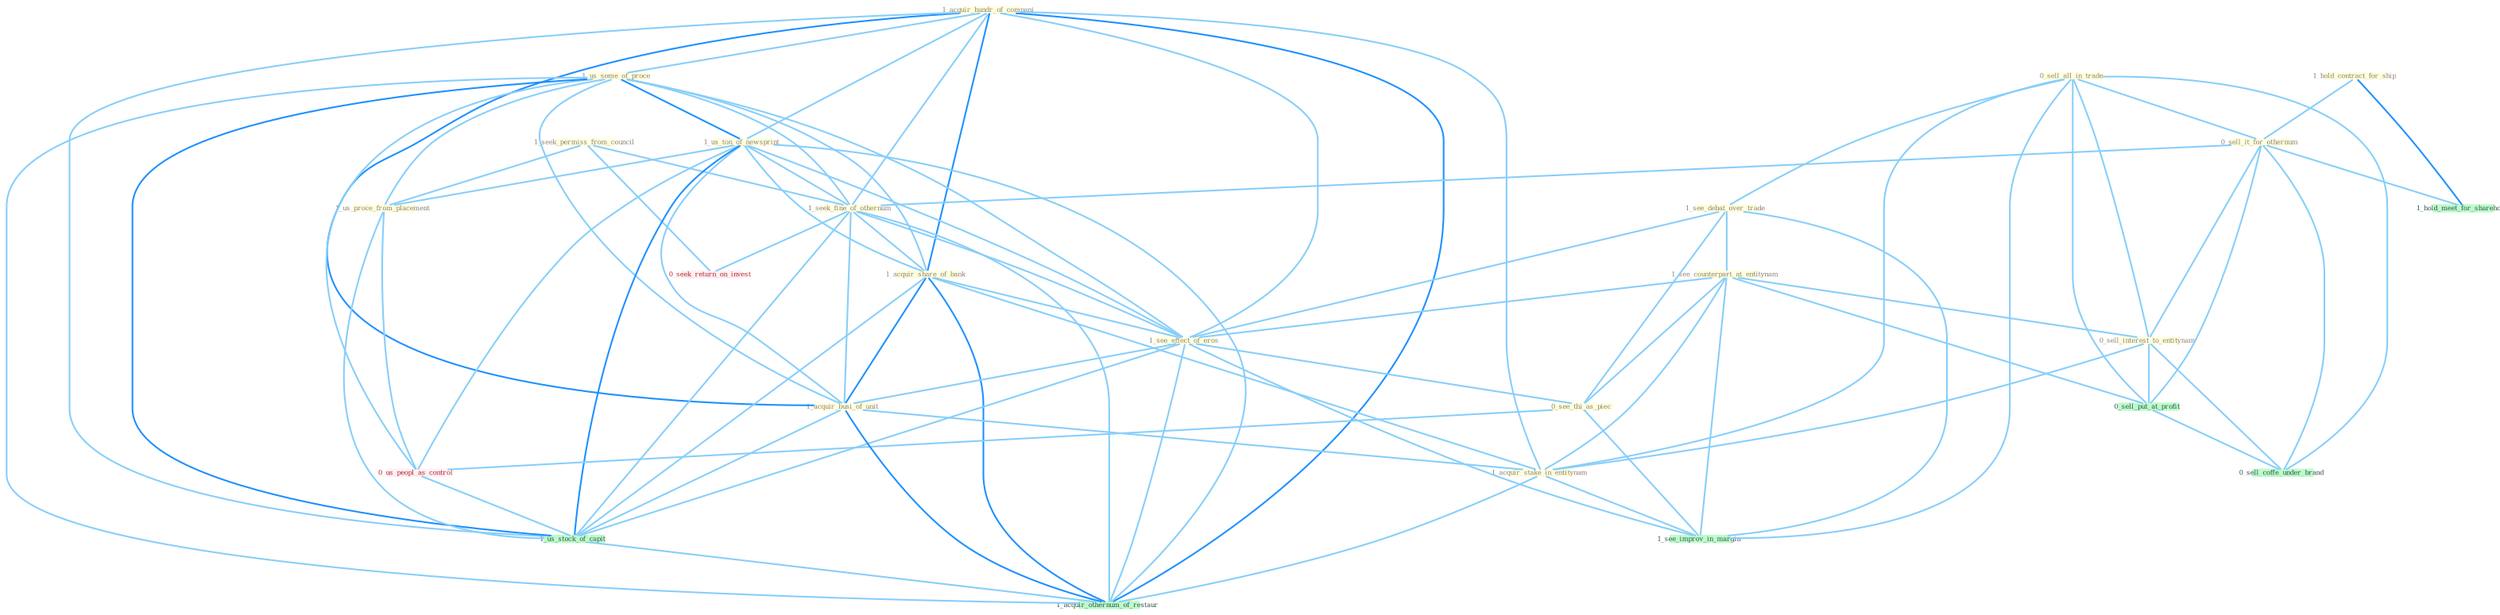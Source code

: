 Graph G{ 
    node
    [shape=polygon,style=filled,width=.5,height=.06,color="#BDFCC9",fixedsize=true,fontsize=4,
    fontcolor="#2f4f4f"];
    {node
    [color="#ffffe0", fontcolor="#8b7d6b"] "1_acquir_hundr_of_compani " "0_sell_all_in_trade " "1_see_debat_over_trade " "1_see_counterpart_at_entitynam " "1_seek_permiss_from_council " "1_hold_contract_for_ship " "1_us_some_of_proce " "0_sell_it_for_othernum " "1_us_ton_of_newsprint " "1_seek_fine_of_othernum " "1_acquir_share_of_bank " "1_see_effect_of_eros " "0_sell_interest_to_entitynam " "0_see_thi_as_piec " "1_acquir_busi_of_unit " "1_acquir_stake_in_entitynam " "1_us_proce_from_placement "}
{node [color="#fff0f5", fontcolor="#b22222"] "0_us_peopl_as_control " "0_seek_return_on_invest "}
edge [color="#B0E2FF"];

	"1_acquir_hundr_of_compani " -- "1_us_some_of_proce " [w="1", color="#87cefa" ];
	"1_acquir_hundr_of_compani " -- "1_us_ton_of_newsprint " [w="1", color="#87cefa" ];
	"1_acquir_hundr_of_compani " -- "1_seek_fine_of_othernum " [w="1", color="#87cefa" ];
	"1_acquir_hundr_of_compani " -- "1_acquir_share_of_bank " [w="2", color="#1e90ff" , len=0.8];
	"1_acquir_hundr_of_compani " -- "1_see_effect_of_eros " [w="1", color="#87cefa" ];
	"1_acquir_hundr_of_compani " -- "1_acquir_busi_of_unit " [w="2", color="#1e90ff" , len=0.8];
	"1_acquir_hundr_of_compani " -- "1_acquir_stake_in_entitynam " [w="1", color="#87cefa" ];
	"1_acquir_hundr_of_compani " -- "1_us_stock_of_capit " [w="1", color="#87cefa" ];
	"1_acquir_hundr_of_compani " -- "1_acquir_othernum_of_restaur " [w="2", color="#1e90ff" , len=0.8];
	"0_sell_all_in_trade " -- "1_see_debat_over_trade " [w="1", color="#87cefa" ];
	"0_sell_all_in_trade " -- "0_sell_it_for_othernum " [w="1", color="#87cefa" ];
	"0_sell_all_in_trade " -- "0_sell_interest_to_entitynam " [w="1", color="#87cefa" ];
	"0_sell_all_in_trade " -- "1_acquir_stake_in_entitynam " [w="1", color="#87cefa" ];
	"0_sell_all_in_trade " -- "0_sell_put_at_profit " [w="1", color="#87cefa" ];
	"0_sell_all_in_trade " -- "1_see_improv_in_margin " [w="1", color="#87cefa" ];
	"0_sell_all_in_trade " -- "0_sell_coffe_under_brand " [w="1", color="#87cefa" ];
	"1_see_debat_over_trade " -- "1_see_counterpart_at_entitynam " [w="1", color="#87cefa" ];
	"1_see_debat_over_trade " -- "1_see_effect_of_eros " [w="1", color="#87cefa" ];
	"1_see_debat_over_trade " -- "0_see_thi_as_piec " [w="1", color="#87cefa" ];
	"1_see_debat_over_trade " -- "1_see_improv_in_margin " [w="1", color="#87cefa" ];
	"1_see_counterpart_at_entitynam " -- "1_see_effect_of_eros " [w="1", color="#87cefa" ];
	"1_see_counterpart_at_entitynam " -- "0_sell_interest_to_entitynam " [w="1", color="#87cefa" ];
	"1_see_counterpart_at_entitynam " -- "0_see_thi_as_piec " [w="1", color="#87cefa" ];
	"1_see_counterpart_at_entitynam " -- "1_acquir_stake_in_entitynam " [w="1", color="#87cefa" ];
	"1_see_counterpart_at_entitynam " -- "0_sell_put_at_profit " [w="1", color="#87cefa" ];
	"1_see_counterpart_at_entitynam " -- "1_see_improv_in_margin " [w="1", color="#87cefa" ];
	"1_seek_permiss_from_council " -- "1_seek_fine_of_othernum " [w="1", color="#87cefa" ];
	"1_seek_permiss_from_council " -- "1_us_proce_from_placement " [w="1", color="#87cefa" ];
	"1_seek_permiss_from_council " -- "0_seek_return_on_invest " [w="1", color="#87cefa" ];
	"1_hold_contract_for_ship " -- "0_sell_it_for_othernum " [w="1", color="#87cefa" ];
	"1_hold_contract_for_ship " -- "1_hold_meet_for_sharehold " [w="2", color="#1e90ff" , len=0.8];
	"1_us_some_of_proce " -- "1_us_ton_of_newsprint " [w="2", color="#1e90ff" , len=0.8];
	"1_us_some_of_proce " -- "1_seek_fine_of_othernum " [w="1", color="#87cefa" ];
	"1_us_some_of_proce " -- "1_acquir_share_of_bank " [w="1", color="#87cefa" ];
	"1_us_some_of_proce " -- "1_see_effect_of_eros " [w="1", color="#87cefa" ];
	"1_us_some_of_proce " -- "1_acquir_busi_of_unit " [w="1", color="#87cefa" ];
	"1_us_some_of_proce " -- "1_us_proce_from_placement " [w="1", color="#87cefa" ];
	"1_us_some_of_proce " -- "0_us_peopl_as_control " [w="1", color="#87cefa" ];
	"1_us_some_of_proce " -- "1_us_stock_of_capit " [w="2", color="#1e90ff" , len=0.8];
	"1_us_some_of_proce " -- "1_acquir_othernum_of_restaur " [w="1", color="#87cefa" ];
	"0_sell_it_for_othernum " -- "1_seek_fine_of_othernum " [w="1", color="#87cefa" ];
	"0_sell_it_for_othernum " -- "0_sell_interest_to_entitynam " [w="1", color="#87cefa" ];
	"0_sell_it_for_othernum " -- "0_sell_put_at_profit " [w="1", color="#87cefa" ];
	"0_sell_it_for_othernum " -- "0_sell_coffe_under_brand " [w="1", color="#87cefa" ];
	"0_sell_it_for_othernum " -- "1_hold_meet_for_sharehold " [w="1", color="#87cefa" ];
	"1_us_ton_of_newsprint " -- "1_seek_fine_of_othernum " [w="1", color="#87cefa" ];
	"1_us_ton_of_newsprint " -- "1_acquir_share_of_bank " [w="1", color="#87cefa" ];
	"1_us_ton_of_newsprint " -- "1_see_effect_of_eros " [w="1", color="#87cefa" ];
	"1_us_ton_of_newsprint " -- "1_acquir_busi_of_unit " [w="1", color="#87cefa" ];
	"1_us_ton_of_newsprint " -- "1_us_proce_from_placement " [w="1", color="#87cefa" ];
	"1_us_ton_of_newsprint " -- "0_us_peopl_as_control " [w="1", color="#87cefa" ];
	"1_us_ton_of_newsprint " -- "1_us_stock_of_capit " [w="2", color="#1e90ff" , len=0.8];
	"1_us_ton_of_newsprint " -- "1_acquir_othernum_of_restaur " [w="1", color="#87cefa" ];
	"1_seek_fine_of_othernum " -- "1_acquir_share_of_bank " [w="1", color="#87cefa" ];
	"1_seek_fine_of_othernum " -- "1_see_effect_of_eros " [w="1", color="#87cefa" ];
	"1_seek_fine_of_othernum " -- "1_acquir_busi_of_unit " [w="1", color="#87cefa" ];
	"1_seek_fine_of_othernum " -- "0_seek_return_on_invest " [w="1", color="#87cefa" ];
	"1_seek_fine_of_othernum " -- "1_us_stock_of_capit " [w="1", color="#87cefa" ];
	"1_seek_fine_of_othernum " -- "1_acquir_othernum_of_restaur " [w="1", color="#87cefa" ];
	"1_acquir_share_of_bank " -- "1_see_effect_of_eros " [w="1", color="#87cefa" ];
	"1_acquir_share_of_bank " -- "1_acquir_busi_of_unit " [w="2", color="#1e90ff" , len=0.8];
	"1_acquir_share_of_bank " -- "1_acquir_stake_in_entitynam " [w="1", color="#87cefa" ];
	"1_acquir_share_of_bank " -- "1_us_stock_of_capit " [w="1", color="#87cefa" ];
	"1_acquir_share_of_bank " -- "1_acquir_othernum_of_restaur " [w="2", color="#1e90ff" , len=0.8];
	"1_see_effect_of_eros " -- "0_see_thi_as_piec " [w="1", color="#87cefa" ];
	"1_see_effect_of_eros " -- "1_acquir_busi_of_unit " [w="1", color="#87cefa" ];
	"1_see_effect_of_eros " -- "1_us_stock_of_capit " [w="1", color="#87cefa" ];
	"1_see_effect_of_eros " -- "1_see_improv_in_margin " [w="1", color="#87cefa" ];
	"1_see_effect_of_eros " -- "1_acquir_othernum_of_restaur " [w="1", color="#87cefa" ];
	"0_sell_interest_to_entitynam " -- "1_acquir_stake_in_entitynam " [w="1", color="#87cefa" ];
	"0_sell_interest_to_entitynam " -- "0_sell_put_at_profit " [w="1", color="#87cefa" ];
	"0_sell_interest_to_entitynam " -- "0_sell_coffe_under_brand " [w="1", color="#87cefa" ];
	"0_see_thi_as_piec " -- "0_us_peopl_as_control " [w="1", color="#87cefa" ];
	"0_see_thi_as_piec " -- "1_see_improv_in_margin " [w="1", color="#87cefa" ];
	"1_acquir_busi_of_unit " -- "1_acquir_stake_in_entitynam " [w="1", color="#87cefa" ];
	"1_acquir_busi_of_unit " -- "1_us_stock_of_capit " [w="1", color="#87cefa" ];
	"1_acquir_busi_of_unit " -- "1_acquir_othernum_of_restaur " [w="2", color="#1e90ff" , len=0.8];
	"1_acquir_stake_in_entitynam " -- "1_see_improv_in_margin " [w="1", color="#87cefa" ];
	"1_acquir_stake_in_entitynam " -- "1_acquir_othernum_of_restaur " [w="1", color="#87cefa" ];
	"1_us_proce_from_placement " -- "0_us_peopl_as_control " [w="1", color="#87cefa" ];
	"1_us_proce_from_placement " -- "1_us_stock_of_capit " [w="1", color="#87cefa" ];
	"0_us_peopl_as_control " -- "1_us_stock_of_capit " [w="1", color="#87cefa" ];
	"0_sell_put_at_profit " -- "0_sell_coffe_under_brand " [w="1", color="#87cefa" ];
	"1_us_stock_of_capit " -- "1_acquir_othernum_of_restaur " [w="1", color="#87cefa" ];
}